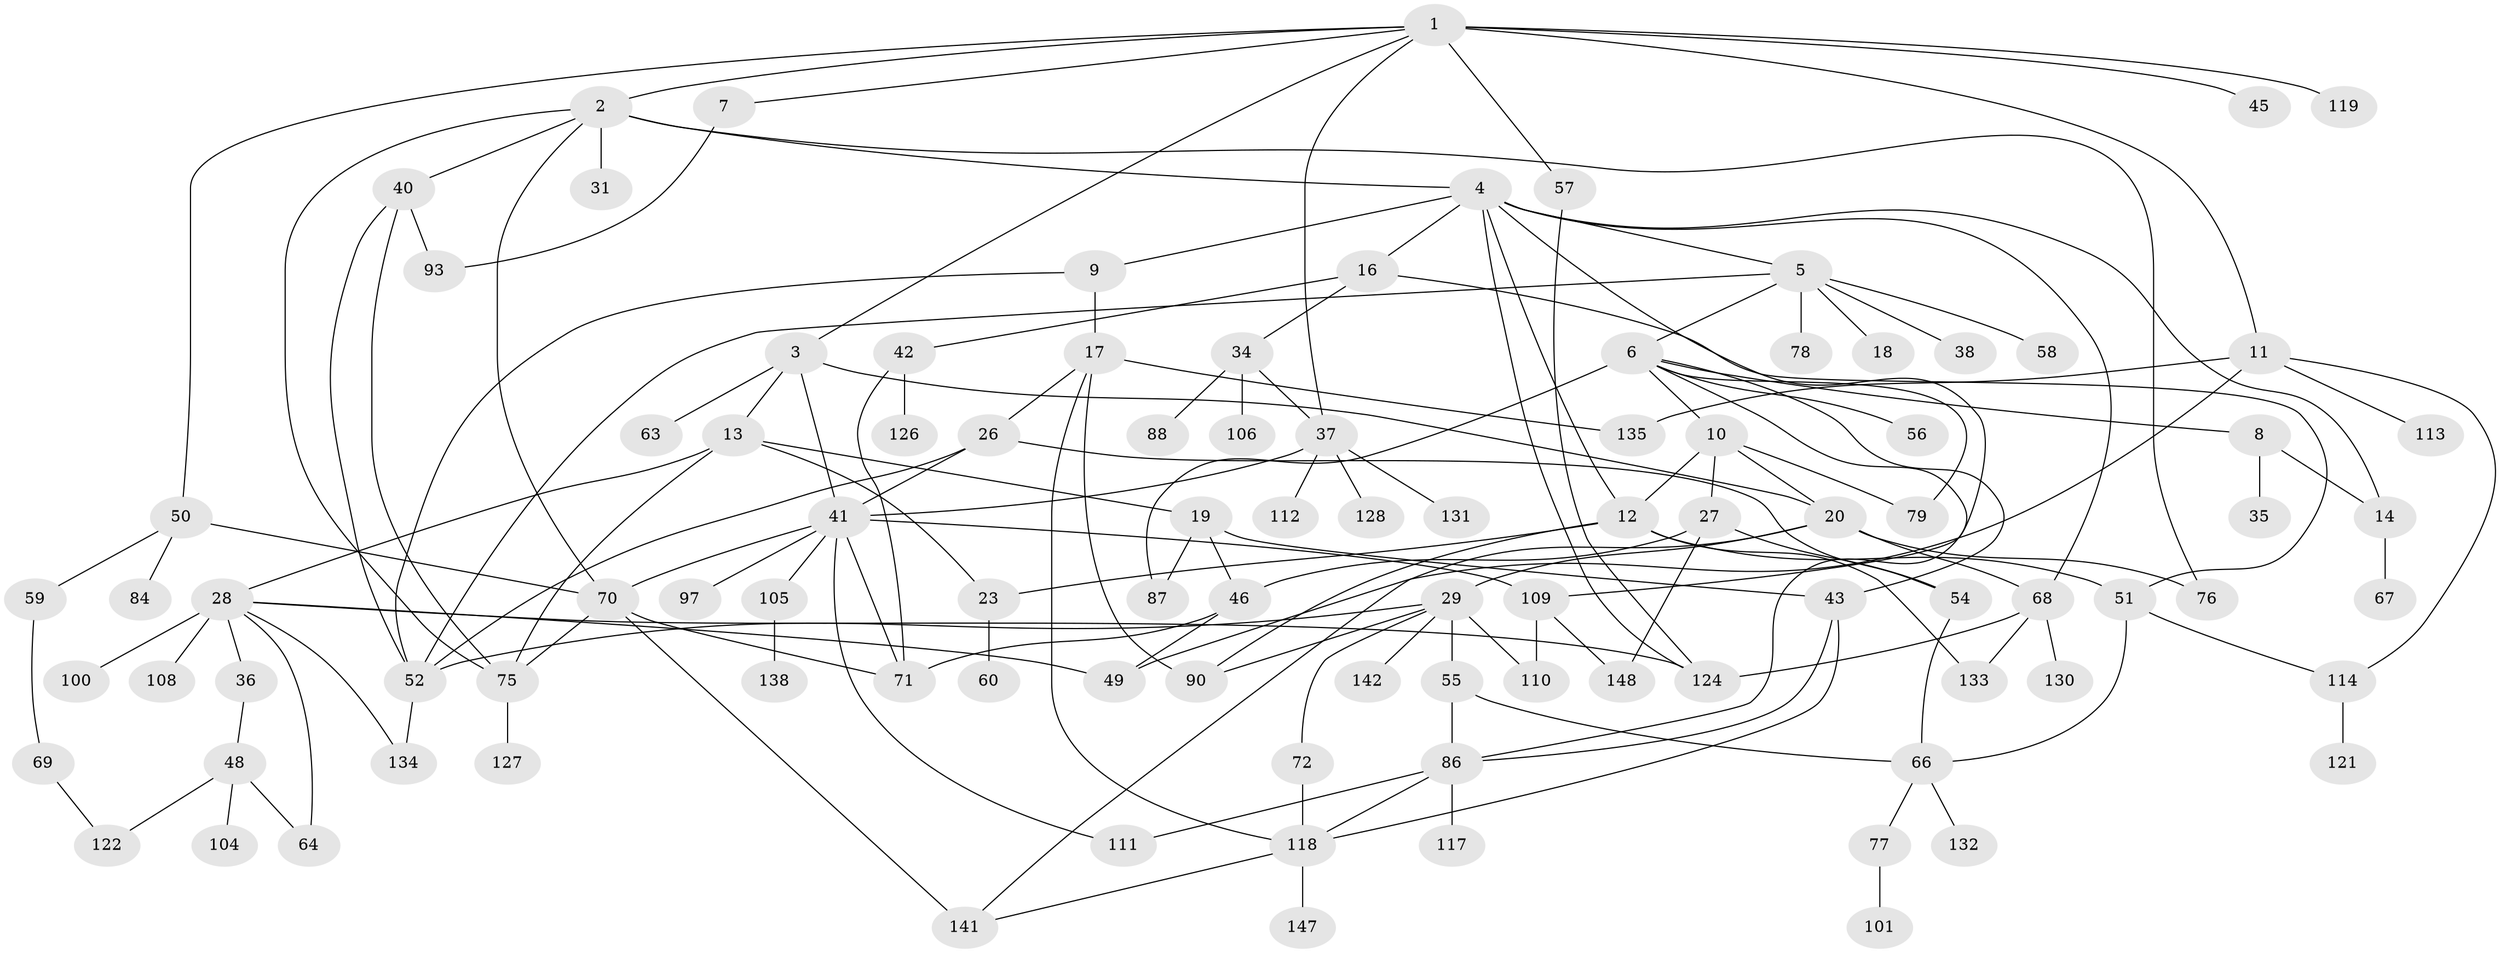 // original degree distribution, {9: 0.013513513513513514, 7: 0.013513513513513514, 5: 0.06756756756756757, 8: 0.02027027027027027, 6: 0.02702702702702703, 2: 0.2905405405405405, 3: 0.1554054054054054, 4: 0.13513513513513514, 1: 0.27702702702702703}
// Generated by graph-tools (version 1.1) at 2025/41/03/06/25 10:41:28]
// undirected, 101 vertices, 154 edges
graph export_dot {
graph [start="1"]
  node [color=gray90,style=filled];
  1 [super="+25"];
  2 [super="+32"];
  3 [super="+21"];
  4 [super="+53"];
  5 [super="+30"];
  6 [super="+33"];
  7;
  8 [super="+15"];
  9;
  10 [super="+82"];
  11 [super="+92"];
  12 [super="+62"];
  13;
  14 [super="+47"];
  16 [super="+39"];
  17 [super="+115"];
  18;
  19 [super="+139"];
  20 [super="+22"];
  23 [super="+24"];
  26;
  27 [super="+98"];
  28 [super="+85"];
  29 [super="+73"];
  31;
  34 [super="+91"];
  35;
  36;
  37 [super="+123"];
  38;
  40;
  41 [super="+74"];
  42;
  43 [super="+44"];
  45;
  46 [super="+94"];
  48 [super="+125"];
  49 [super="+65"];
  50 [super="+89"];
  51 [super="+81"];
  52 [super="+61"];
  54 [super="+103"];
  55 [super="+96"];
  56;
  57 [super="+136"];
  58;
  59;
  60;
  63 [super="+143"];
  64;
  66 [super="+95"];
  67;
  68 [super="+146"];
  69 [super="+80"];
  70 [super="+83"];
  71;
  72;
  75 [super="+99"];
  76;
  77;
  78;
  79;
  84;
  86 [super="+102"];
  87 [super="+120"];
  88;
  90 [super="+116"];
  93;
  97;
  100;
  101;
  104;
  105 [super="+107"];
  106;
  108;
  109 [super="+137"];
  110;
  111;
  112;
  113;
  114 [super="+144"];
  117;
  118 [super="+140"];
  119;
  121;
  122;
  124 [super="+129"];
  126;
  127;
  128;
  130;
  131;
  132;
  133;
  134;
  135;
  138;
  141 [super="+145"];
  142;
  147;
  148;
  1 -- 2;
  1 -- 3;
  1 -- 7;
  1 -- 11 [weight=2];
  1 -- 37;
  1 -- 45;
  1 -- 50;
  1 -- 57;
  1 -- 119;
  2 -- 4;
  2 -- 31;
  2 -- 40;
  2 -- 76;
  2 -- 70;
  2 -- 75;
  3 -- 13;
  3 -- 20;
  3 -- 63;
  3 -- 41;
  4 -- 5;
  4 -- 9;
  4 -- 12;
  4 -- 14;
  4 -- 16;
  4 -- 68;
  4 -- 124;
  4 -- 109;
  5 -- 6;
  5 -- 18;
  5 -- 38;
  5 -- 78;
  5 -- 58;
  5 -- 52;
  6 -- 8;
  6 -- 10;
  6 -- 56;
  6 -- 79;
  6 -- 86;
  6 -- 87;
  6 -- 43;
  7 -- 93;
  8 -- 35;
  8 -- 14;
  9 -- 17;
  9 -- 52;
  10 -- 27;
  10 -- 79;
  10 -- 20;
  10 -- 12;
  11 -- 49;
  11 -- 113;
  11 -- 135;
  11 -- 114;
  12 -- 23;
  12 -- 133;
  12 -- 90;
  12 -- 51;
  13 -- 19;
  13 -- 28;
  13 -- 23;
  13 -- 75;
  14 -- 67;
  16 -- 34;
  16 -- 51;
  16 -- 42;
  17 -- 26;
  17 -- 90 [weight=2];
  17 -- 135;
  17 -- 118;
  19 -- 43;
  19 -- 87;
  19 -- 46;
  20 -- 29;
  20 -- 68;
  20 -- 141;
  20 -- 76;
  23 -- 60;
  26 -- 54;
  26 -- 41;
  26 -- 52;
  27 -- 46;
  27 -- 54;
  27 -- 148;
  28 -- 36;
  28 -- 108;
  28 -- 134;
  28 -- 64;
  28 -- 100;
  28 -- 124;
  28 -- 49;
  29 -- 55;
  29 -- 72;
  29 -- 90;
  29 -- 142;
  29 -- 52;
  29 -- 110;
  34 -- 88;
  34 -- 106;
  34 -- 37;
  36 -- 48;
  37 -- 41;
  37 -- 112;
  37 -- 128;
  37 -- 131;
  40 -- 52;
  40 -- 75;
  40 -- 93;
  41 -- 70;
  41 -- 71;
  41 -- 97;
  41 -- 105;
  41 -- 109;
  41 -- 111;
  42 -- 126;
  42 -- 71;
  43 -- 86;
  43 -- 118;
  46 -- 49;
  46 -- 71;
  48 -- 64;
  48 -- 104;
  48 -- 122;
  50 -- 59;
  50 -- 84;
  50 -- 70;
  51 -- 66;
  51 -- 114;
  52 -- 134;
  54 -- 66;
  55 -- 66;
  55 -- 86;
  57 -- 124;
  59 -- 69;
  66 -- 77;
  66 -- 132;
  68 -- 130;
  68 -- 124;
  68 -- 133;
  69 -- 122;
  70 -- 75;
  70 -- 71;
  70 -- 141;
  72 -- 118;
  75 -- 127;
  77 -- 101;
  86 -- 117;
  86 -- 111;
  86 -- 118;
  105 -- 138;
  109 -- 110;
  109 -- 148;
  114 -- 121;
  118 -- 147;
  118 -- 141;
}
